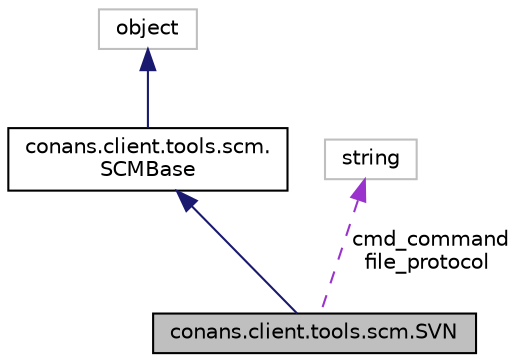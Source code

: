 digraph "conans.client.tools.scm.SVN"
{
 // LATEX_PDF_SIZE
  edge [fontname="Helvetica",fontsize="10",labelfontname="Helvetica",labelfontsize="10"];
  node [fontname="Helvetica",fontsize="10",shape=record];
  Node1 [label="conans.client.tools.scm.SVN",height=0.2,width=0.4,color="black", fillcolor="grey75", style="filled", fontcolor="black",tooltip=" "];
  Node2 -> Node1 [dir="back",color="midnightblue",fontsize="10",style="solid"];
  Node2 [label="conans.client.tools.scm.\lSCMBase",height=0.2,width=0.4,color="black", fillcolor="white", style="filled",URL="$classconans_1_1client_1_1tools_1_1scm_1_1SCMBase.html",tooltip=" "];
  Node3 -> Node2 [dir="back",color="midnightblue",fontsize="10",style="solid"];
  Node3 [label="object",height=0.2,width=0.4,color="grey75", fillcolor="white", style="filled",tooltip=" "];
  Node4 -> Node1 [dir="back",color="darkorchid3",fontsize="10",style="dashed",label=" cmd_command\nfile_protocol" ];
  Node4 [label="string",height=0.2,width=0.4,color="grey75", fillcolor="white", style="filled",tooltip=" "];
}
